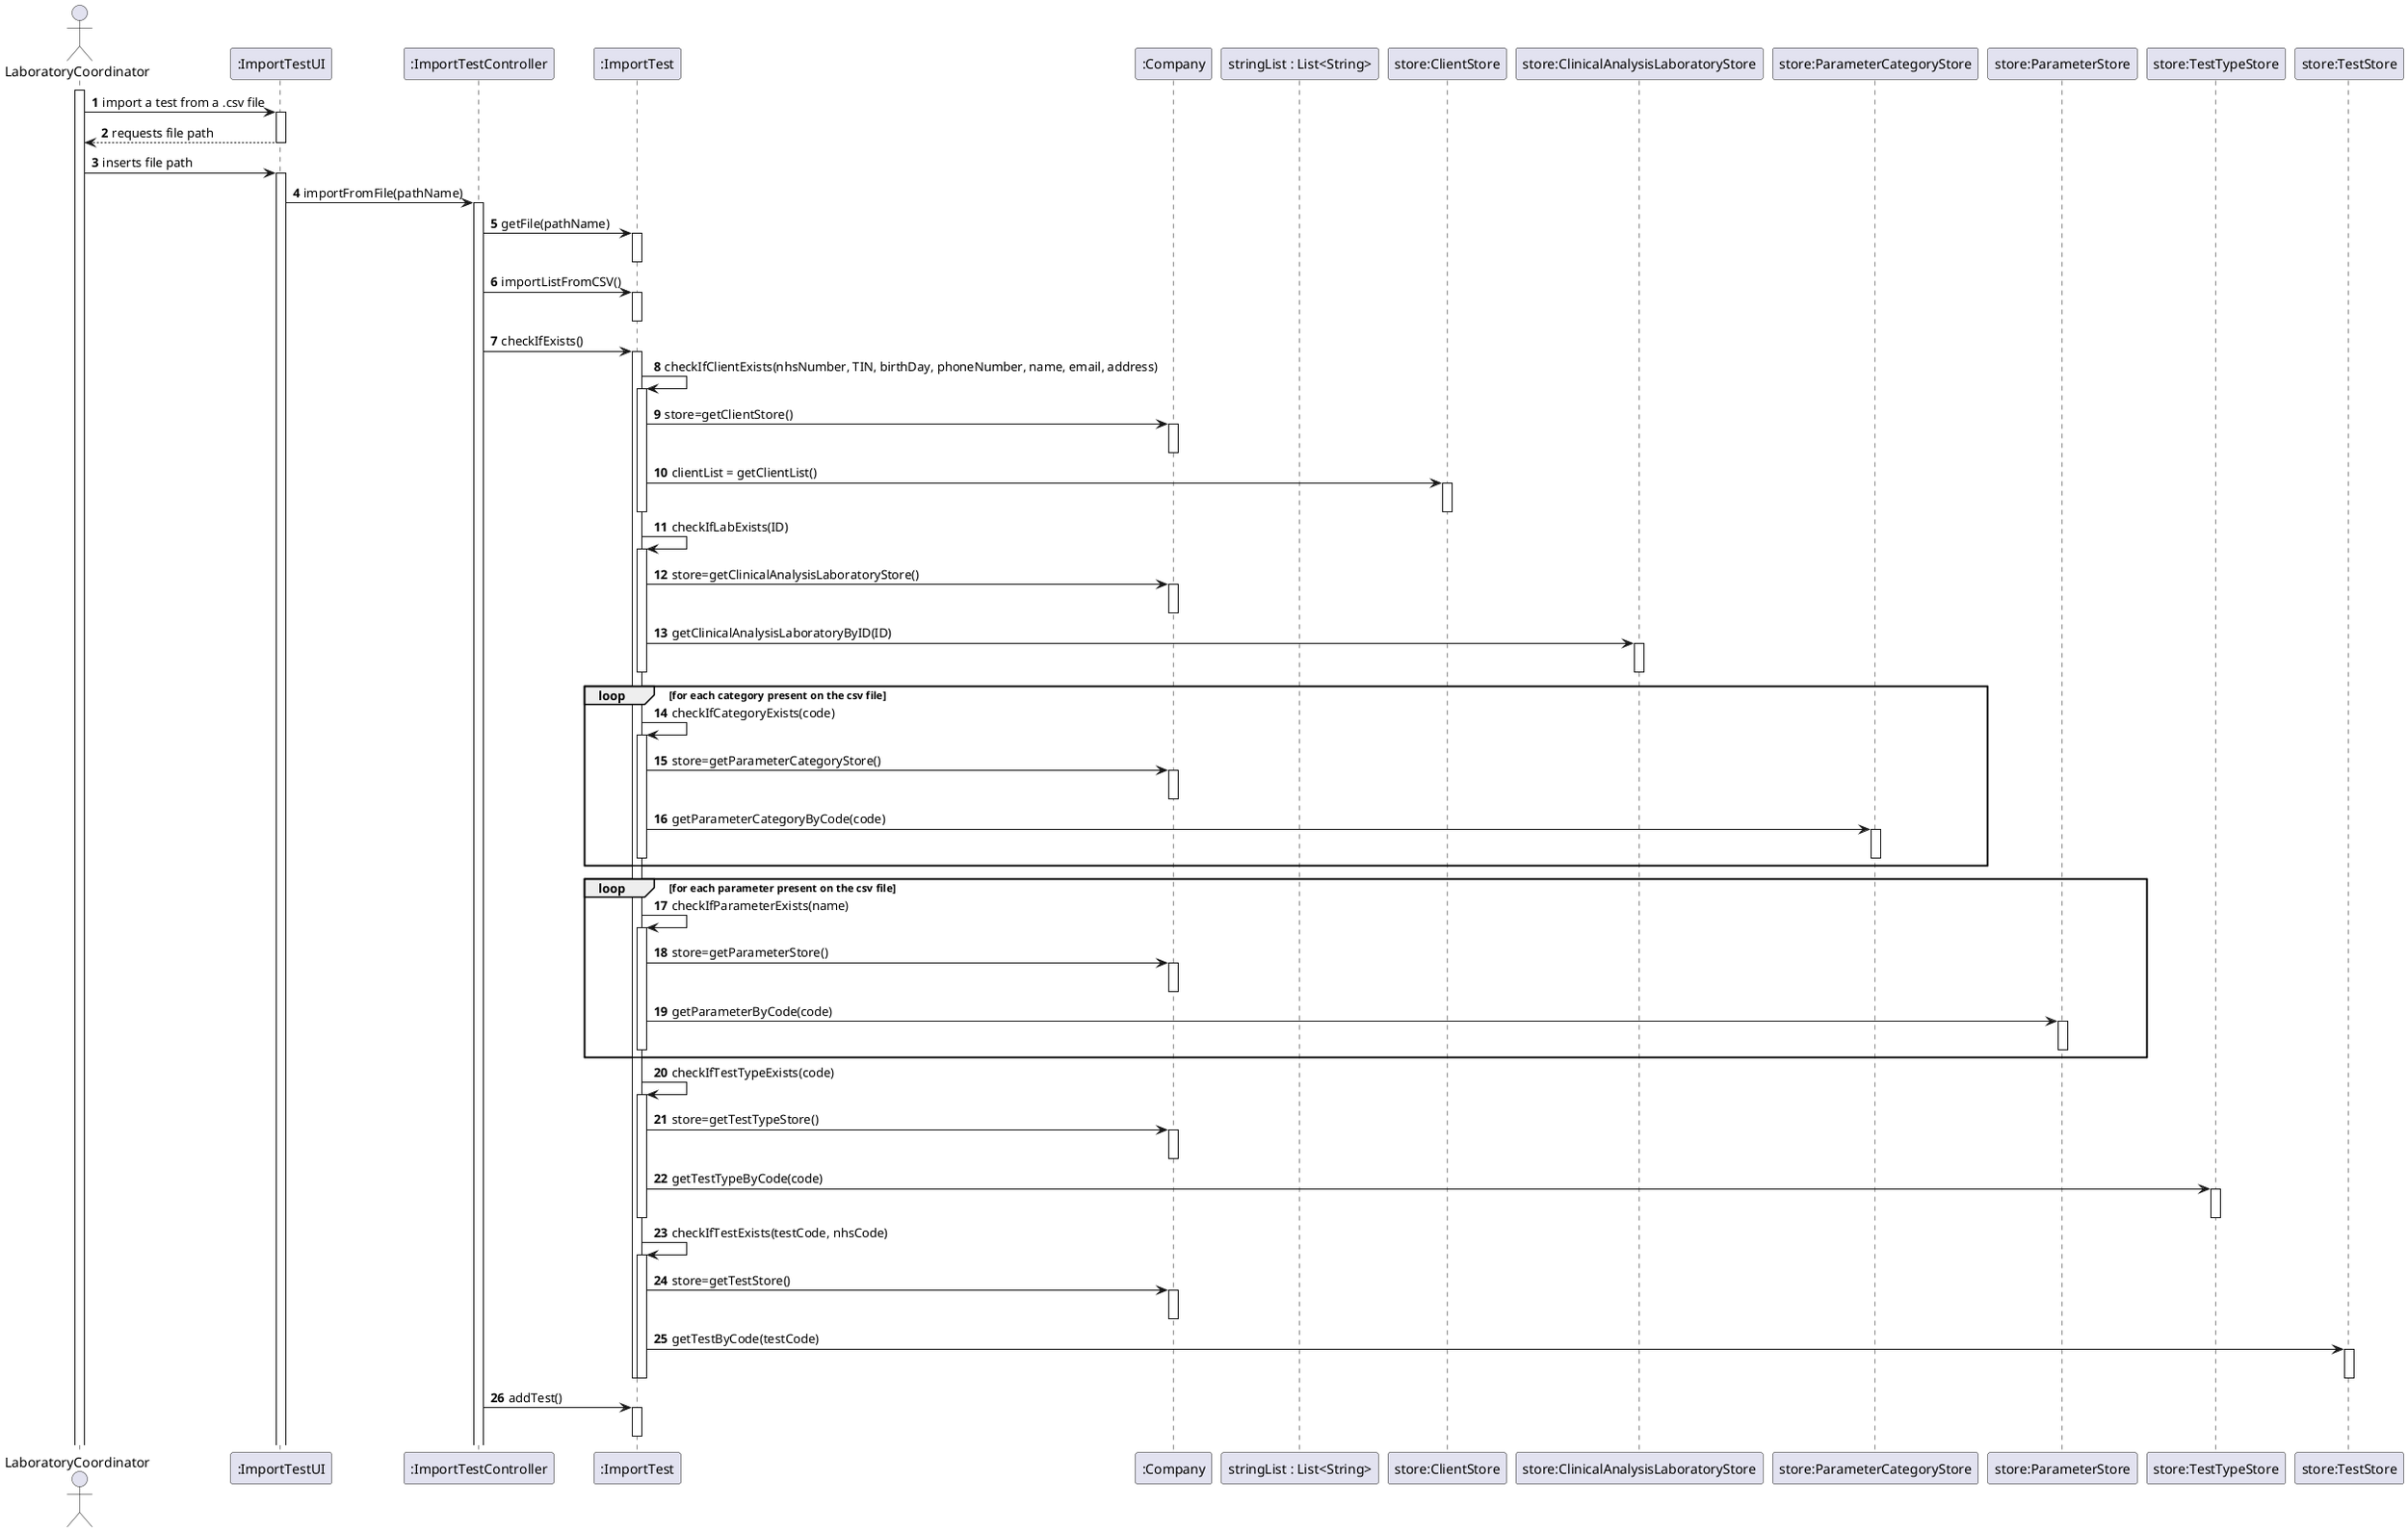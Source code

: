 @startuml
autonumber

actor "LaboratoryCoordinator" as labC
activate labC

participant ":ImportTestUI" as ImportTestUI
participant ":ImportTestController" as ImportTestController
participant ":ImportTest" as ImportTest
participant ":Company" as Company
participant "stringList : List<String>" as stringList
participant "store:ClientStore" as ClientStore
participant "store:ClinicalAnalysisLaboratoryStore" as CALStore
participant "store:ParameterCategoryStore" as ParameterCategoryStore
participant "store:ParameterStore" as ParameterStore
participant "store:TestTypeStore" as TestTypeStore
participant "store:TestStore" as TestStore


labC -> ImportTestUI : import a test from a .csv file
activate ImportTestUI

ImportTestUI --> labC : requests file path
deactivate ImportTestUI

labC -> ImportTestUI : inserts file path
activate ImportTestUI


ImportTestUI -> ImportTestController : importFromFile(pathName)
activate ImportTestController


ImportTestController -> ImportTest  : getFile(pathName)
activate ImportTest
deactivate ImportTest


ImportTestController -> ImportTest   : importListFromCSV()
activate ImportTest
deactivate ImportTest


ImportTestController -> ImportTest : checkIfExists()
activate ImportTest


ImportTest -> ImportTest ++: checkIfClientExists(nhsNumber, TIN, birthDay, phoneNumber, name, email, address)
ImportTest -> Company : store=getClientStore()
activate Company
deactivate Company
ImportTest -> ClientStore : clientList = getClientList()
activate ClientStore
deactivate ClientStore
deactivate ImportTest


ImportTest -> ImportTest ++: checkIfLabExists(ID)
ImportTest -> Company : store=getClinicalAnalysisLaboratoryStore()
activate Company
deactivate Company
ImportTest -> CALStore : getClinicalAnalysisLaboratoryByID(ID)
activate CALStore
deactivate CALStore
deactivate ImportTest


loop for each category present on the csv file
ImportTest -> ImportTest ++: checkIfCategoryExists(code)
ImportTest -> Company : store=getParameterCategoryStore()
activate Company
deactivate Company
ImportTest -> ParameterCategoryStore : getParameterCategoryByCode(code)
activate ParameterCategoryStore
deactivate ParameterCategoryStore
deactivate ImportTest
end


loop for each parameter present on the csv file
ImportTest -> ImportTest ++: checkIfParameterExists(name)
ImportTest -> Company : store=getParameterStore()
activate Company
deactivate Company
ImportTest -> ParameterStore : getParameterByCode(code)
activate ParameterStore
deactivate ParameterStore
deactivate ImportTest
end


ImportTest -> ImportTest ++: checkIfTestTypeExists(code)
ImportTest -> Company : store=getTestTypeStore()
activate Company
deactivate Company
ImportTest -> TestTypeStore : getTestTypeByCode(code)
activate TestTypeStore
deactivate TestTypeStore
deactivate ImportTest


ImportTest -> ImportTest ++: checkIfTestExists(testCode, nhsCode)
ImportTest -> Company : store=getTestStore()
activate Company
deactivate Company
ImportTest -> TestStore : getTestByCode(testCode)
activate TestStore
deactivate TestStore
deactivate ImportTest


deactivate ImportTest

ImportTestController -> ImportTest : addTest()
activate ImportTest
deactivate ImportTest

@enduml